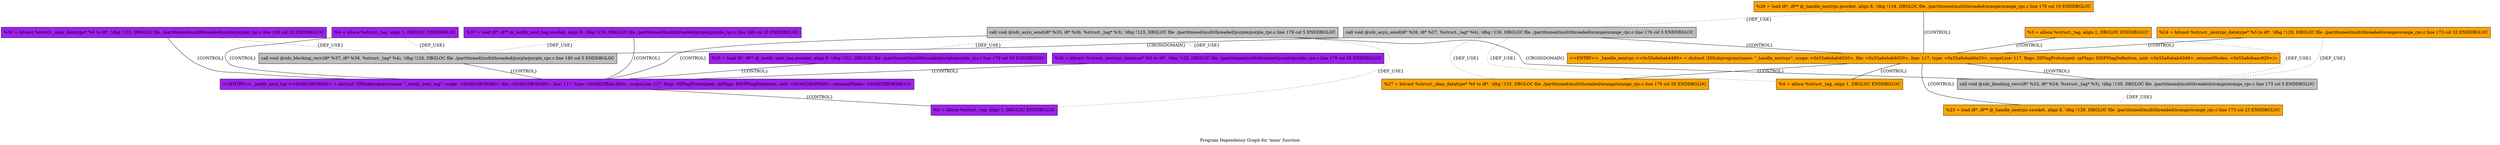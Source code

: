 strict graph "Program Dependency Graph for 'main' function" {
label="Program Dependency Graph for 'main' function";
Node0x5625ffd15440 [fillcolor=purple, label="{  %4 = alloca %struct._tag, align 1, DBGLOC  ENDDBGLOC}", shape="record", side="purple/purple", style=filled];
Node0x55a6ebb138c0 [fillcolor=orange, label="{  %26 = load i8*, i8** @_handle_nextrpc.psocket, align 8, !dbg !134, DBGLOC file ./partitioned/multithreaded/orange/orange_rpc.c line 176 col 19 ENDDBGLOC}", shape="record", side="orange/orange", style=filled];
Node0x55a6ebb28580 [fillcolor=orange, label="{  %24 = bitcast %struct._nextrpc_datatype* %5 to i8*, !dbg !129, DBGLOC file ./partitioned/multithreaded/orange/orange_rpc.c line 173 col 32 ENDDBGLOC}", shape="record", side="orange/orange", style=filled];
Node0x5625ffd00140 [fillcolor=purple, label="{  %38 = bitcast %struct._okay_datatype* %6 to i8*, !dbg !125, DBGLOC file ./partitioned/multithreaded/purple/purple_rpc.c line 180 col 32 ENDDBGLOC}", shape="record", side="purple/purple", style=filled];
Node0x55a6ebb284c0 [dbginfo="Name: xdc_asyn_send on line 176 column 5 in file ./partitioned/multithreaded/orange/orange_rpc.c (local)", fillcolor="gray", label="{  call void @xdc_asyn_send(i8* %26, i8* %27, %struct._tag* %4), !dbg !136, DBGLOC file ./partitioned/multithreaded/orange/orange_rpc.c line 176 col 5 ENDDBGLOC}", shape="record", side="orange/orange", style="filled"];
Node0x55a6ebb28310 [fillcolor=orange, label="{  %3 = alloca %struct._tag, align 1, DBGLOC  ENDDBGLOC}", shape="record", side="orange/orange", style=filled];
Node0x5625ffd15470 [dbginfo="Name: xdc_asyn_send on line 179 column 5 in file ./partitioned/multithreaded/purple/purple_rpc.c (local)", fillcolor="gray", label="{  call void @xdc_asyn_send(i8* %35, i8* %36, %struct._tag* %3), !dbg !123, DBGLOC file ./partitioned/multithreaded/purple/purple_rpc.c line 179 col 5 ENDDBGLOC}", shape="record", side="purple/purple", style="filled"];
Node0x55a6ebb15c40 [fillcolor=orange, label="{\<\<ENTRY\>\> _handle_nextrpc \<\<0x55a6ebab4480\> = distinct !DISubprogram(name: \"_handle_nextrpc\", scope: \<0x55a6ebab6020\>, file: \<0x55a6ebab6020\>, line: 117, type: \<0x55a6ebab6a20\>, scopeLine: 117, flags: DIFlagPrototyped, spFlags: DISPFlagDefinition, unit: \<0x55a6ebab4048\>, retainedNodes: \<0x55a6ebaac920\>)\>}", shape="record", side="orange/orange", style=filled];
Node0x55a6ebb286a0 [fillcolor=orange, label="{  %27 = bitcast %struct._okay_datatype* %6 to i8*, !dbg !135, DBGLOC file ./partitioned/multithreaded/orange/orange_rpc.c line 176 col 28 ENDDBGLOC}", shape="record", side="orange/orange", style=filled];
Node0x5625ffd00050 [fillcolor=purple, label="{  %36 = bitcast %struct._nextrpc_datatype* %5 to i8*, !dbg !122, DBGLOC file ./partitioned/multithreaded/purple/purple_rpc.c line 179 col 28 ENDDBGLOC}", shape="record", side="purple/purple", style=filled];
Node0x55a6ebb283a0 [dbginfo="Name: xdc_blocking_recv on line 173 column 5 in file ./partitioned/multithreaded/orange/orange_rpc.c (local)", fillcolor="gray", label="{  call void @xdc_blocking_recv(i8* %23, i8* %24, %struct._tag* %3), !dbg !130, DBGLOC file ./partitioned/multithreaded/orange/orange_rpc.c line 173 col 5 ENDDBGLOC}", shape="record", side="orange/orange", style="filled"];
Node0x55a6ebb137e0 [fillcolor=orange, label="{  %23 = load i8*, i8** @_handle_nextrpc.ssocket, align 8, !dbg !128, DBGLOC file ./partitioned/multithreaded/orange/orange_rpc.c line 173 col 23 ENDDBGLOC}", shape="record", side="orange/orange", style=filled];
Node0x5625ffd009f0 [fillcolor=purple, label="{  %35 = load i8*, i8** @_notify_next_tag.psocket, align 8, !dbg !121, DBGLOC file ./partitioned/multithreaded/purple/purple_rpc.c line 179 col 19 ENDDBGLOC}", shape="record", side="purple/purple", style=filled];
Node0x5625ffd00a20 [fillcolor=purple, label="{  %37 = load i8*, i8** @_notify_next_tag.ssocket, align 8, !dbg !124, DBGLOC file ./partitioned/multithreaded/purple/purple_rpc.c line 180 col 23 ENDDBGLOC}", shape="record", side="purple/purple", style=filled];
Node0x55a6ebb28400 [fillcolor=orange, label="{  %4 = alloca %struct._tag, align 1, DBGLOC  ENDDBGLOC}", shape="record", side="orange/orange", style=filled];
Node0x5625ffd15500 [dbginfo="Name: xdc_blocking_recv on line 180 column 5 in file ./partitioned/multithreaded/purple/purple_rpc.c (local)", fillcolor="gray", label="{  call void @xdc_blocking_recv(i8* %37, i8* %38, %struct._tag* %4), !dbg !126, DBGLOC file ./partitioned/multithreaded/purple/purple_rpc.c line 180 col 5 ENDDBGLOC}", shape="record", side="purple/purple", style="filled"];
Node0x5625ffd011c0 [fillcolor=purple, label="{\<\<ENTRY\>\> _notify_next_tag \<\<0x5625ffc9f430\> = distinct !DISubprogram(name: \"_notify_next_tag\", scope: \<0x5625ffc9fc60\>, file: \<0x5625ffc9fc60\>, line: 117, type: \<0x5625ffca13b0\>, scopeLine: 117, flags: DIFlagPrototyped, spFlags: DISPFlagDefinition, unit: \<0x5625ffc9f548\>, retainedNodes: \<0x5625ffc9f340\>)\>}", shape="record", side="purple/purple", style=filled];
Node0x5625ffd153b0 [fillcolor=purple, label="{  %3 = alloca %struct._tag, align 1, DBGLOC  ENDDBGLOC}", shape="record", side="purple/purple", style=filled];
N [pos="0,25!", shape=polygon, side=green, style=invis];
S [pos="0,-25!", shape=polygon, side=orange, style=invis];
Node0x5625ffd15440 -- Node0x5625ffd15500  [label="{DEF_USE}", style="dotted"];
Node0x5625ffd15440 -- Node0x5625ffd011c0  [label="{CONTROL}"];
Node0x5625ffd15440 -- N  [style=invis];
Node0x55a6ebb138c0 -- Node0x55a6ebb284c0  [label="{DEF_USE}", style="dotted"];
Node0x55a6ebb138c0 -- Node0x55a6ebb15c40  [label="{CONTROL}"];
Node0x55a6ebb138c0 -- S  [style=invis];
Node0x55a6ebb28580 -- Node0x55a6ebb283a0  [label="{DEF_USE}", style="dotted"];
Node0x55a6ebb28580 -- Node0x55a6ebb15c40  [label="{CONTROL}"];
Node0x55a6ebb28580 -- S  [style=invis];
Node0x5625ffd00140 -- Node0x5625ffd15500  [label="{DEF_USE}", style="dotted"];
Node0x5625ffd00140 -- Node0x5625ffd011c0  [label="{CONTROL}"];
Node0x5625ffd00140 -- N  [style=invis];
Node0x55a6ebb284c0 -- Node0x55a6ebb28400  [label="{DEF_USE}", style="dotted"];
Node0x55a6ebb284c0 -- Node0x5625ffd15500  [label="{CROSSDOMAIN}"];
Node0x55a6ebb284c0 -- Node0x55a6ebb286a0  [label="{DEF_USE}", style="dotted"];
Node0x55a6ebb284c0 -- Node0x55a6ebb15c40  [label="{CONTROL}"];
Node0x55a6ebb28310 -- Node0x55a6ebb283a0  [label="{DEF_USE}", style="dotted"];
Node0x55a6ebb28310 -- Node0x55a6ebb15c40  [label="{CONTROL}"];
Node0x55a6ebb28310 -- S  [style=invis];
Node0x5625ffd15470 -- Node0x55a6ebb283a0  [label="{CROSSDOMAIN}"];
Node0x5625ffd15470 -- Node0x5625ffd153b0  [label="{DEF_USE}", style="dotted"];
Node0x5625ffd15470 -- Node0x5625ffd00050  [label="{DEF_USE}", style="dotted"];
Node0x5625ffd15470 -- Node0x5625ffd009f0  [label="{DEF_USE}", style="dotted"];
Node0x5625ffd15470 -- Node0x5625ffd011c0  [label="{CONTROL}"];
Node0x55a6ebb15c40 -- Node0x55a6ebb28400  [label="{CONTROL}"];
Node0x55a6ebb15c40 -- Node0x55a6ebb137e0  [label="{CONTROL}"];
Node0x55a6ebb15c40 -- Node0x55a6ebb283a0  [label="{CONTROL}"];
Node0x55a6ebb15c40 -- Node0x55a6ebb286a0  [label="{CONTROL}"];
Node0x55a6ebb15c40 -- S  [style=invis];
Node0x55a6ebb286a0 -- S  [style=invis];
Node0x5625ffd00050 -- Node0x5625ffd011c0  [label="{CONTROL}"];
Node0x5625ffd00050 -- N  [style=invis];
Node0x55a6ebb283a0 -- Node0x55a6ebb137e0  [label="{DEF_USE}", style="dotted"];
Node0x55a6ebb137e0 -- S  [style=invis];
Node0x5625ffd009f0 -- Node0x5625ffd011c0  [label="{CONTROL}"];
Node0x5625ffd009f0 -- N  [style=invis];
Node0x5625ffd00a20 -- Node0x5625ffd15500  [label="{DEF_USE}", style="dotted"];
Node0x5625ffd00a20 -- Node0x5625ffd011c0  [label="{CONTROL}"];
Node0x5625ffd00a20 -- N  [style=invis];
Node0x55a6ebb28400 -- S  [style=invis];
Node0x5625ffd15500 -- Node0x5625ffd011c0  [label="{CONTROL}"];
Node0x5625ffd011c0 -- Node0x5625ffd153b0  [label="{CONTROL}"];
Node0x5625ffd011c0 -- N  [style=invis];
Node0x5625ffd153b0 -- N  [style=invis];
}
